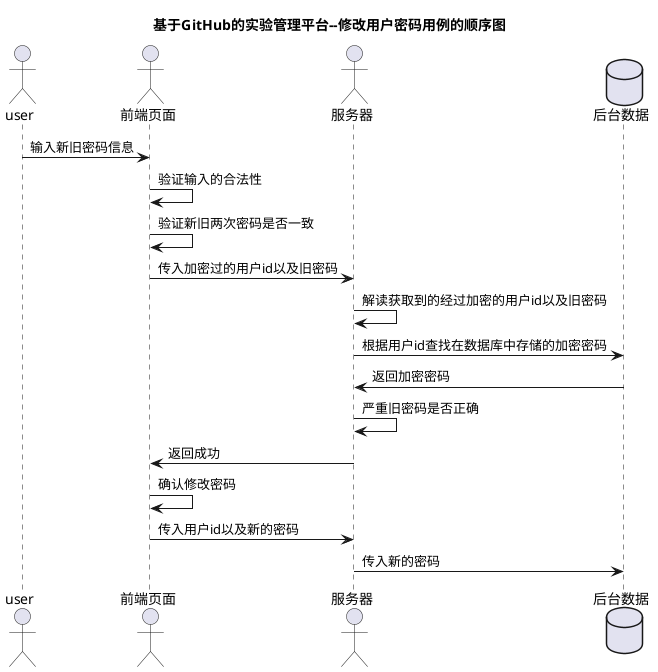 @startuml
title 基于GitHub的实验管理平台--修改用户密码用例的顺序图
actor user
actor 前端页面
actor 服务器
database 后台数据
user -> 前端页面:输入新旧密码信息
前端页面 -> 前端页面:验证输入的合法性
前端页面 -> 前端页面:验证新旧两次密码是否一致
前端页面 -> 服务器:传入加密过的用户id以及旧密码
服务器 -> 服务器:解读获取到的经过加密的用户id以及旧密码
服务器 -> 后台数据:根据用户id查找在数据库中存储的加密密码
后台数据 -> 服务器:返回加密密码
服务器 -> 服务器:严重旧密码是否正确
服务器 -> 前端页面:返回成功
前端页面 -> 前端页面:确认修改密码
前端页面 -> 服务器:传入用户id以及新的密码
服务器 -> 后台数据:传入新的密码

@enduml
